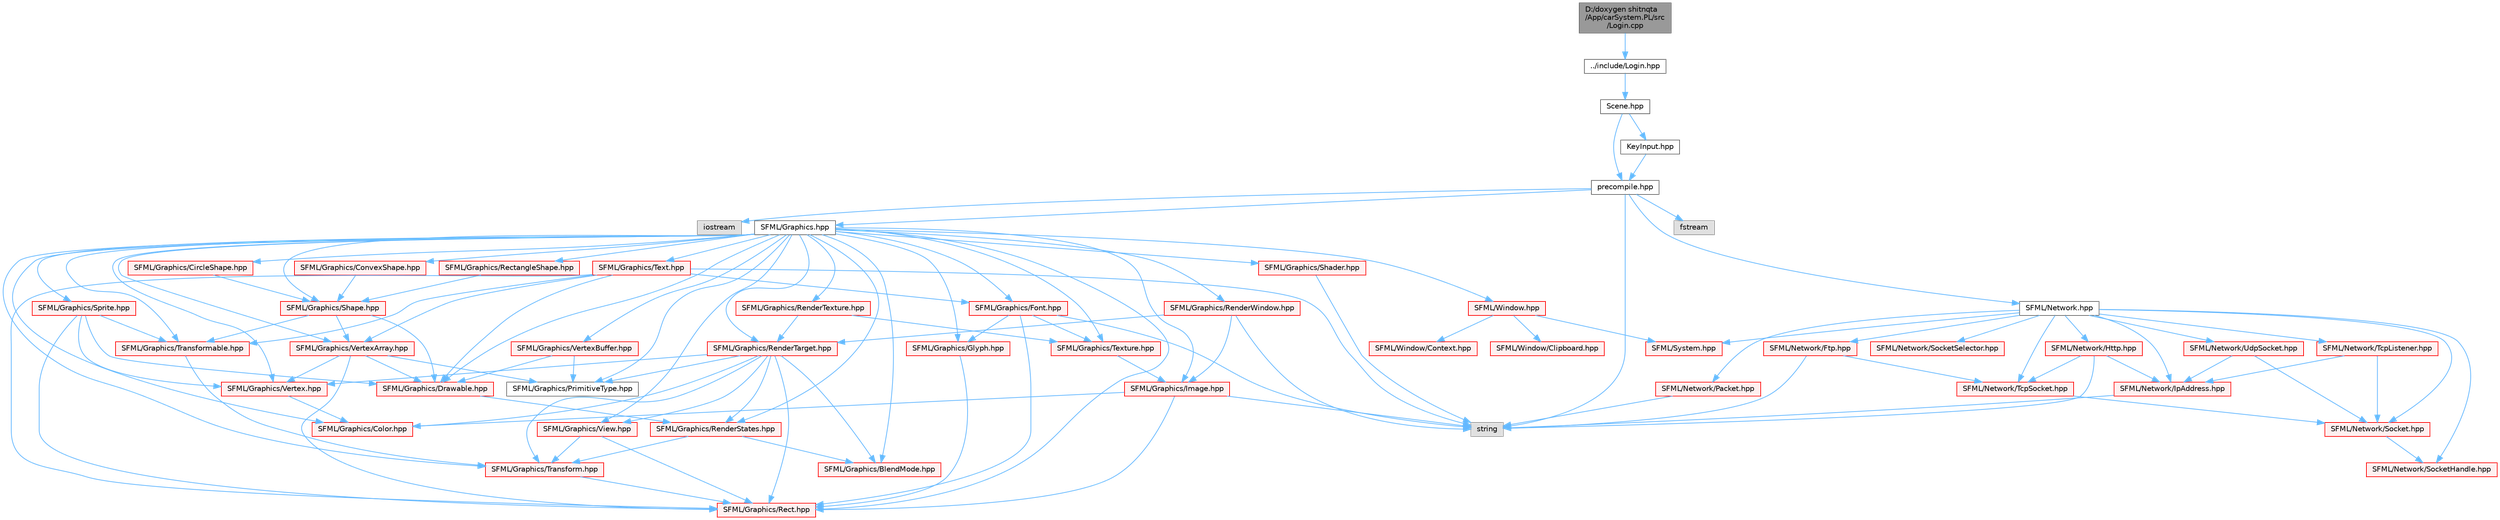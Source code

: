 digraph "D:/doxygen shitnqta/App/carSystem.PL/src/Login.cpp"
{
 // INTERACTIVE_SVG=YES
 // LATEX_PDF_SIZE
  bgcolor="transparent";
  edge [fontname=Helvetica,fontsize=10,labelfontname=Helvetica,labelfontsize=10];
  node [fontname=Helvetica,fontsize=10,shape=box,height=0.2,width=0.4];
  Node1 [id="Node000001",label="D:/doxygen shitnqta\l/App/carSystem.PL/src\l/Login.cpp",height=0.2,width=0.4,color="gray40", fillcolor="grey60", style="filled", fontcolor="black",tooltip=" "];
  Node1 -> Node2 [id="edge1_Node000001_Node000002",color="steelblue1",style="solid",tooltip=" "];
  Node2 [id="Node000002",label="../include/Login.hpp",height=0.2,width=0.4,color="grey40", fillcolor="white", style="filled",URL="$a00278.html",tooltip=" "];
  Node2 -> Node3 [id="edge2_Node000002_Node000003",color="steelblue1",style="solid",tooltip=" "];
  Node3 [id="Node000003",label="Scene.hpp",height=0.2,width=0.4,color="grey40", fillcolor="white", style="filled",URL="$a00302.html",tooltip=" "];
  Node3 -> Node4 [id="edge3_Node000003_Node000004",color="steelblue1",style="solid",tooltip=" "];
  Node4 [id="Node000004",label="precompile.hpp",height=0.2,width=0.4,color="grey40", fillcolor="white", style="filled",URL="$a02200.html",tooltip=" "];
  Node4 -> Node5 [id="edge4_Node000004_Node000005",color="steelblue1",style="solid",tooltip=" "];
  Node5 [id="Node000005",label="iostream",height=0.2,width=0.4,color="grey60", fillcolor="#E0E0E0", style="filled",tooltip=" "];
  Node4 -> Node6 [id="edge5_Node000004_Node000006",color="steelblue1",style="solid",tooltip=" "];
  Node6 [id="Node000006",label="SFML/Graphics.hpp",height=0.2,width=0.4,color="grey40", fillcolor="white", style="filled",URL="$a00452.html",tooltip=" "];
  Node6 -> Node7 [id="edge6_Node000006_Node000007",color="steelblue1",style="solid",tooltip=" "];
  Node7 [id="Node000007",label="SFML/Window.hpp",height=0.2,width=0.4,color="red", fillcolor="#FFF0F0", style="filled",URL="$a00605.html",tooltip=" "];
  Node7 -> Node8 [id="edge7_Node000007_Node000008",color="steelblue1",style="solid",tooltip=" "];
  Node8 [id="Node000008",label="SFML/System.hpp",height=0.2,width=0.4,color="red", fillcolor="#FFF0F0", style="filled",URL="$a00566.html",tooltip=" "];
  Node7 -> Node41 [id="edge8_Node000007_Node000041",color="steelblue1",style="solid",tooltip=" "];
  Node41 [id="Node000041",label="SFML/Window/Clipboard.hpp",height=0.2,width=0.4,color="red", fillcolor="#FFF0F0", style="filled",URL="$a00569.html",tooltip=" "];
  Node7 -> Node43 [id="edge9_Node000007_Node000043",color="steelblue1",style="solid",tooltip=" "];
  Node43 [id="Node000043",label="SFML/Window/Context.hpp",height=0.2,width=0.4,color="red", fillcolor="#FFF0F0", style="filled",URL="$a00572.html",tooltip=" "];
  Node6 -> Node58 [id="edge10_Node000006_Node000058",color="steelblue1",style="solid",tooltip=" "];
  Node58 [id="Node000058",label="SFML/Graphics/BlendMode.hpp",height=0.2,width=0.4,color="red", fillcolor="#FFF0F0", style="filled",URL="$a00365.html",tooltip=" "];
  Node6 -> Node60 [id="edge11_Node000006_Node000060",color="steelblue1",style="solid",tooltip=" "];
  Node60 [id="Node000060",label="SFML/Graphics/CircleShape.hpp",height=0.2,width=0.4,color="red", fillcolor="#FFF0F0", style="filled",URL="$a00368.html",tooltip=" "];
  Node60 -> Node61 [id="edge12_Node000060_Node000061",color="steelblue1",style="solid",tooltip=" "];
  Node61 [id="Node000061",label="SFML/Graphics/Shape.hpp",height=0.2,width=0.4,color="red", fillcolor="#FFF0F0", style="filled",URL="$a00422.html",tooltip=" "];
  Node61 -> Node62 [id="edge13_Node000061_Node000062",color="steelblue1",style="solid",tooltip=" "];
  Node62 [id="Node000062",label="SFML/Graphics/Drawable.hpp",height=0.2,width=0.4,color="red", fillcolor="#FFF0F0", style="filled",URL="$a00377.html",tooltip=" "];
  Node62 -> Node63 [id="edge14_Node000062_Node000063",color="steelblue1",style="solid",tooltip=" "];
  Node63 [id="Node000063",label="SFML/Graphics/RenderStates.hpp",height=0.2,width=0.4,color="red", fillcolor="#FFF0F0", style="filled",URL="$a00407.html",tooltip=" "];
  Node63 -> Node58 [id="edge15_Node000063_Node000058",color="steelblue1",style="solid",tooltip=" "];
  Node63 -> Node64 [id="edge16_Node000063_Node000064",color="steelblue1",style="solid",tooltip=" "];
  Node64 [id="Node000064",label="SFML/Graphics/Transform.hpp",height=0.2,width=0.4,color="red", fillcolor="#FFF0F0", style="filled",URL="$a00434.html",tooltip=" "];
  Node64 -> Node65 [id="edge17_Node000064_Node000065",color="steelblue1",style="solid",tooltip=" "];
  Node65 [id="Node000065",label="SFML/Graphics/Rect.hpp",height=0.2,width=0.4,color="red", fillcolor="#FFF0F0", style="filled",URL="$a00398.html",tooltip=" "];
  Node61 -> Node67 [id="edge18_Node000061_Node000067",color="steelblue1",style="solid",tooltip=" "];
  Node67 [id="Node000067",label="SFML/Graphics/Transformable.hpp",height=0.2,width=0.4,color="red", fillcolor="#FFF0F0", style="filled",URL="$a00437.html",tooltip=" "];
  Node67 -> Node64 [id="edge19_Node000067_Node000064",color="steelblue1",style="solid",tooltip=" "];
  Node61 -> Node68 [id="edge20_Node000061_Node000068",color="steelblue1",style="solid",tooltip=" "];
  Node68 [id="Node000068",label="SFML/Graphics/VertexArray.hpp",height=0.2,width=0.4,color="red", fillcolor="#FFF0F0", style="filled",URL="$a00443.html",tooltip=" "];
  Node68 -> Node69 [id="edge21_Node000068_Node000069",color="steelblue1",style="solid",tooltip=" "];
  Node69 [id="Node000069",label="SFML/Graphics/Vertex.hpp",height=0.2,width=0.4,color="red", fillcolor="#FFF0F0", style="filled",URL="$a00440.html",tooltip=" "];
  Node69 -> Node70 [id="edge22_Node000069_Node000070",color="steelblue1",style="solid",tooltip=" "];
  Node70 [id="Node000070",label="SFML/Graphics/Color.hpp",height=0.2,width=0.4,color="red", fillcolor="#FFF0F0", style="filled",URL="$a00371.html",tooltip=" "];
  Node68 -> Node71 [id="edge23_Node000068_Node000071",color="steelblue1",style="solid",tooltip=" "];
  Node71 [id="Node000071",label="SFML/Graphics/PrimitiveType.hpp",height=0.2,width=0.4,color="grey40", fillcolor="white", style="filled",URL="$a00395.html",tooltip=" "];
  Node68 -> Node65 [id="edge24_Node000068_Node000065",color="steelblue1",style="solid",tooltip=" "];
  Node68 -> Node62 [id="edge25_Node000068_Node000062",color="steelblue1",style="solid",tooltip=" "];
  Node6 -> Node70 [id="edge26_Node000006_Node000070",color="steelblue1",style="solid",tooltip=" "];
  Node6 -> Node72 [id="edge27_Node000006_Node000072",color="steelblue1",style="solid",tooltip=" "];
  Node72 [id="Node000072",label="SFML/Graphics/ConvexShape.hpp",height=0.2,width=0.4,color="red", fillcolor="#FFF0F0", style="filled",URL="$a00374.html",tooltip=" "];
  Node72 -> Node61 [id="edge28_Node000072_Node000061",color="steelblue1",style="solid",tooltip=" "];
  Node6 -> Node62 [id="edge29_Node000006_Node000062",color="steelblue1",style="solid",tooltip=" "];
  Node6 -> Node73 [id="edge30_Node000006_Node000073",color="steelblue1",style="solid",tooltip=" "];
  Node73 [id="Node000073",label="SFML/Graphics/Font.hpp",height=0.2,width=0.4,color="red", fillcolor="#FFF0F0", style="filled",URL="$a00380.html",tooltip=" "];
  Node73 -> Node74 [id="edge31_Node000073_Node000074",color="steelblue1",style="solid",tooltip=" "];
  Node74 [id="Node000074",label="SFML/Graphics/Glyph.hpp",height=0.2,width=0.4,color="red", fillcolor="#FFF0F0", style="filled",URL="$a00389.html",tooltip=" "];
  Node74 -> Node65 [id="edge32_Node000074_Node000065",color="steelblue1",style="solid",tooltip=" "];
  Node73 -> Node75 [id="edge33_Node000073_Node000075",color="steelblue1",style="solid",tooltip=" "];
  Node75 [id="Node000075",label="SFML/Graphics/Texture.hpp",height=0.2,width=0.4,color="red", fillcolor="#FFF0F0", style="filled",URL="$a00431.html",tooltip=" "];
  Node75 -> Node76 [id="edge34_Node000075_Node000076",color="steelblue1",style="solid",tooltip=" "];
  Node76 [id="Node000076",label="SFML/Graphics/Image.hpp",height=0.2,width=0.4,color="red", fillcolor="#FFF0F0", style="filled",URL="$a00392.html",tooltip=" "];
  Node76 -> Node70 [id="edge35_Node000076_Node000070",color="steelblue1",style="solid",tooltip=" "];
  Node76 -> Node65 [id="edge36_Node000076_Node000065",color="steelblue1",style="solid",tooltip=" "];
  Node76 -> Node19 [id="edge37_Node000076_Node000019",color="steelblue1",style="solid",tooltip=" "];
  Node19 [id="Node000019",label="string",height=0.2,width=0.4,color="grey60", fillcolor="#E0E0E0", style="filled",tooltip=" "];
  Node73 -> Node65 [id="edge38_Node000073_Node000065",color="steelblue1",style="solid",tooltip=" "];
  Node73 -> Node19 [id="edge39_Node000073_Node000019",color="steelblue1",style="solid",tooltip=" "];
  Node6 -> Node74 [id="edge40_Node000006_Node000074",color="steelblue1",style="solid",tooltip=" "];
  Node6 -> Node76 [id="edge41_Node000006_Node000076",color="steelblue1",style="solid",tooltip=" "];
  Node6 -> Node71 [id="edge42_Node000006_Node000071",color="steelblue1",style="solid",tooltip=" "];
  Node6 -> Node65 [id="edge43_Node000006_Node000065",color="steelblue1",style="solid",tooltip=" "];
  Node6 -> Node78 [id="edge44_Node000006_Node000078",color="steelblue1",style="solid",tooltip=" "];
  Node78 [id="Node000078",label="SFML/Graphics/RectangleShape.hpp",height=0.2,width=0.4,color="red", fillcolor="#FFF0F0", style="filled",URL="$a00404.html",tooltip=" "];
  Node78 -> Node61 [id="edge45_Node000078_Node000061",color="steelblue1",style="solid",tooltip=" "];
  Node6 -> Node63 [id="edge46_Node000006_Node000063",color="steelblue1",style="solid",tooltip=" "];
  Node6 -> Node79 [id="edge47_Node000006_Node000079",color="steelblue1",style="solid",tooltip=" "];
  Node79 [id="Node000079",label="SFML/Graphics/RenderTarget.hpp",height=0.2,width=0.4,color="red", fillcolor="#FFF0F0", style="filled",URL="$a00410.html",tooltip=" "];
  Node79 -> Node70 [id="edge48_Node000079_Node000070",color="steelblue1",style="solid",tooltip=" "];
  Node79 -> Node65 [id="edge49_Node000079_Node000065",color="steelblue1",style="solid",tooltip=" "];
  Node79 -> Node80 [id="edge50_Node000079_Node000080",color="steelblue1",style="solid",tooltip=" "];
  Node80 [id="Node000080",label="SFML/Graphics/View.hpp",height=0.2,width=0.4,color="red", fillcolor="#FFF0F0", style="filled",URL="$a00449.html",tooltip=" "];
  Node80 -> Node65 [id="edge51_Node000080_Node000065",color="steelblue1",style="solid",tooltip=" "];
  Node80 -> Node64 [id="edge52_Node000080_Node000064",color="steelblue1",style="solid",tooltip=" "];
  Node79 -> Node64 [id="edge53_Node000079_Node000064",color="steelblue1",style="solid",tooltip=" "];
  Node79 -> Node58 [id="edge54_Node000079_Node000058",color="steelblue1",style="solid",tooltip=" "];
  Node79 -> Node63 [id="edge55_Node000079_Node000063",color="steelblue1",style="solid",tooltip=" "];
  Node79 -> Node71 [id="edge56_Node000079_Node000071",color="steelblue1",style="solid",tooltip=" "];
  Node79 -> Node69 [id="edge57_Node000079_Node000069",color="steelblue1",style="solid",tooltip=" "];
  Node6 -> Node81 [id="edge58_Node000006_Node000081",color="steelblue1",style="solid",tooltip=" "];
  Node81 [id="Node000081",label="SFML/Graphics/RenderTexture.hpp",height=0.2,width=0.4,color="red", fillcolor="#FFF0F0", style="filled",URL="$a00413.html",tooltip=" "];
  Node81 -> Node75 [id="edge59_Node000081_Node000075",color="steelblue1",style="solid",tooltip=" "];
  Node81 -> Node79 [id="edge60_Node000081_Node000079",color="steelblue1",style="solid",tooltip=" "];
  Node6 -> Node82 [id="edge61_Node000006_Node000082",color="steelblue1",style="solid",tooltip=" "];
  Node82 [id="Node000082",label="SFML/Graphics/RenderWindow.hpp",height=0.2,width=0.4,color="red", fillcolor="#FFF0F0", style="filled",URL="$a00416.html",tooltip=" "];
  Node82 -> Node79 [id="edge62_Node000082_Node000079",color="steelblue1",style="solid",tooltip=" "];
  Node82 -> Node76 [id="edge63_Node000082_Node000076",color="steelblue1",style="solid",tooltip=" "];
  Node82 -> Node19 [id="edge64_Node000082_Node000019",color="steelblue1",style="solid",tooltip=" "];
  Node6 -> Node83 [id="edge65_Node000006_Node000083",color="steelblue1",style="solid",tooltip=" "];
  Node83 [id="Node000083",label="SFML/Graphics/Shader.hpp",height=0.2,width=0.4,color="red", fillcolor="#FFF0F0", style="filled",URL="$a00419.html",tooltip=" "];
  Node83 -> Node19 [id="edge66_Node000083_Node000019",color="steelblue1",style="solid",tooltip=" "];
  Node6 -> Node61 [id="edge67_Node000006_Node000061",color="steelblue1",style="solid",tooltip=" "];
  Node6 -> Node86 [id="edge68_Node000006_Node000086",color="steelblue1",style="solid",tooltip=" "];
  Node86 [id="Node000086",label="SFML/Graphics/Sprite.hpp",height=0.2,width=0.4,color="red", fillcolor="#FFF0F0", style="filled",URL="$a00425.html",tooltip=" "];
  Node86 -> Node62 [id="edge69_Node000086_Node000062",color="steelblue1",style="solid",tooltip=" "];
  Node86 -> Node67 [id="edge70_Node000086_Node000067",color="steelblue1",style="solid",tooltip=" "];
  Node86 -> Node69 [id="edge71_Node000086_Node000069",color="steelblue1",style="solid",tooltip=" "];
  Node86 -> Node65 [id="edge72_Node000086_Node000065",color="steelblue1",style="solid",tooltip=" "];
  Node6 -> Node87 [id="edge73_Node000006_Node000087",color="steelblue1",style="solid",tooltip=" "];
  Node87 [id="Node000087",label="SFML/Graphics/Text.hpp",height=0.2,width=0.4,color="red", fillcolor="#FFF0F0", style="filled",URL="$a00428.html",tooltip=" "];
  Node87 -> Node62 [id="edge74_Node000087_Node000062",color="steelblue1",style="solid",tooltip=" "];
  Node87 -> Node67 [id="edge75_Node000087_Node000067",color="steelblue1",style="solid",tooltip=" "];
  Node87 -> Node73 [id="edge76_Node000087_Node000073",color="steelblue1",style="solid",tooltip=" "];
  Node87 -> Node65 [id="edge77_Node000087_Node000065",color="steelblue1",style="solid",tooltip=" "];
  Node87 -> Node68 [id="edge78_Node000087_Node000068",color="steelblue1",style="solid",tooltip=" "];
  Node87 -> Node19 [id="edge79_Node000087_Node000019",color="steelblue1",style="solid",tooltip=" "];
  Node6 -> Node75 [id="edge80_Node000006_Node000075",color="steelblue1",style="solid",tooltip=" "];
  Node6 -> Node64 [id="edge81_Node000006_Node000064",color="steelblue1",style="solid",tooltip=" "];
  Node6 -> Node67 [id="edge82_Node000006_Node000067",color="steelblue1",style="solid",tooltip=" "];
  Node6 -> Node69 [id="edge83_Node000006_Node000069",color="steelblue1",style="solid",tooltip=" "];
  Node6 -> Node68 [id="edge84_Node000006_Node000068",color="steelblue1",style="solid",tooltip=" "];
  Node6 -> Node88 [id="edge85_Node000006_Node000088",color="steelblue1",style="solid",tooltip=" "];
  Node88 [id="Node000088",label="SFML/Graphics/VertexBuffer.hpp",height=0.2,width=0.4,color="red", fillcolor="#FFF0F0", style="filled",URL="$a00446.html",tooltip=" "];
  Node88 -> Node71 [id="edge86_Node000088_Node000071",color="steelblue1",style="solid",tooltip=" "];
  Node88 -> Node62 [id="edge87_Node000088_Node000062",color="steelblue1",style="solid",tooltip=" "];
  Node6 -> Node80 [id="edge88_Node000006_Node000080",color="steelblue1",style="solid",tooltip=" "];
  Node4 -> Node19 [id="edge89_Node000004_Node000019",color="steelblue1",style="solid",tooltip=" "];
  Node4 -> Node89 [id="edge90_Node000004_Node000089",color="steelblue1",style="solid",tooltip=" "];
  Node89 [id="Node000089",label="SFML/Network.hpp",height=0.2,width=0.4,color="grey40", fillcolor="white", style="filled",URL="$a00488.html",tooltip=" "];
  Node89 -> Node8 [id="edge91_Node000089_Node000008",color="steelblue1",style="solid",tooltip=" "];
  Node89 -> Node90 [id="edge92_Node000089_Node000090",color="steelblue1",style="solid",tooltip=" "];
  Node90 [id="Node000090",label="SFML/Network/Ftp.hpp",height=0.2,width=0.4,color="red", fillcolor="#FFF0F0", style="filled",URL="$a00458.html",tooltip=" "];
  Node90 -> Node92 [id="edge93_Node000090_Node000092",color="steelblue1",style="solid",tooltip=" "];
  Node92 [id="Node000092",label="SFML/Network/TcpSocket.hpp",height=0.2,width=0.4,color="red", fillcolor="#FFF0F0", style="filled",URL="$a00482.html",tooltip=" "];
  Node92 -> Node93 [id="edge94_Node000092_Node000093",color="steelblue1",style="solid",tooltip=" "];
  Node93 [id="Node000093",label="SFML/Network/Socket.hpp",height=0.2,width=0.4,color="red", fillcolor="#FFF0F0", style="filled",URL="$a00470.html",tooltip=" "];
  Node93 -> Node94 [id="edge95_Node000093_Node000094",color="steelblue1",style="solid",tooltip=" "];
  Node94 [id="Node000094",label="SFML/Network/SocketHandle.hpp",height=0.2,width=0.4,color="red", fillcolor="#FFF0F0", style="filled",URL="$a00473.html",tooltip=" "];
  Node90 -> Node19 [id="edge96_Node000090_Node000019",color="steelblue1",style="solid",tooltip=" "];
  Node89 -> Node95 [id="edge97_Node000089_Node000095",color="steelblue1",style="solid",tooltip=" "];
  Node95 [id="Node000095",label="SFML/Network/Http.hpp",height=0.2,width=0.4,color="red", fillcolor="#FFF0F0", style="filled",URL="$a00461.html",tooltip=" "];
  Node95 -> Node96 [id="edge98_Node000095_Node000096",color="steelblue1",style="solid",tooltip=" "];
  Node96 [id="Node000096",label="SFML/Network/IpAddress.hpp",height=0.2,width=0.4,color="red", fillcolor="#FFF0F0", style="filled",URL="$a00464.html",tooltip=" "];
  Node96 -> Node19 [id="edge99_Node000096_Node000019",color="steelblue1",style="solid",tooltip=" "];
  Node95 -> Node92 [id="edge100_Node000095_Node000092",color="steelblue1",style="solid",tooltip=" "];
  Node95 -> Node19 [id="edge101_Node000095_Node000019",color="steelblue1",style="solid",tooltip=" "];
  Node89 -> Node96 [id="edge102_Node000089_Node000096",color="steelblue1",style="solid",tooltip=" "];
  Node89 -> Node98 [id="edge103_Node000089_Node000098",color="steelblue1",style="solid",tooltip=" "];
  Node98 [id="Node000098",label="SFML/Network/Packet.hpp",height=0.2,width=0.4,color="red", fillcolor="#FFF0F0", style="filled",URL="$a00467.html",tooltip=" "];
  Node98 -> Node19 [id="edge104_Node000098_Node000019",color="steelblue1",style="solid",tooltip=" "];
  Node89 -> Node93 [id="edge105_Node000089_Node000093",color="steelblue1",style="solid",tooltip=" "];
  Node89 -> Node94 [id="edge106_Node000089_Node000094",color="steelblue1",style="solid",tooltip=" "];
  Node89 -> Node99 [id="edge107_Node000089_Node000099",color="steelblue1",style="solid",tooltip=" "];
  Node99 [id="Node000099",label="SFML/Network/SocketSelector.hpp",height=0.2,width=0.4,color="red", fillcolor="#FFF0F0", style="filled",URL="$a00476.html",tooltip=" "];
  Node89 -> Node100 [id="edge108_Node000089_Node000100",color="steelblue1",style="solid",tooltip=" "];
  Node100 [id="Node000100",label="SFML/Network/TcpListener.hpp",height=0.2,width=0.4,color="red", fillcolor="#FFF0F0", style="filled",URL="$a00479.html",tooltip=" "];
  Node100 -> Node93 [id="edge109_Node000100_Node000093",color="steelblue1",style="solid",tooltip=" "];
  Node100 -> Node96 [id="edge110_Node000100_Node000096",color="steelblue1",style="solid",tooltip=" "];
  Node89 -> Node92 [id="edge111_Node000089_Node000092",color="steelblue1",style="solid",tooltip=" "];
  Node89 -> Node101 [id="edge112_Node000089_Node000101",color="steelblue1",style="solid",tooltip=" "];
  Node101 [id="Node000101",label="SFML/Network/UdpSocket.hpp",height=0.2,width=0.4,color="red", fillcolor="#FFF0F0", style="filled",URL="$a00485.html",tooltip=" "];
  Node101 -> Node93 [id="edge113_Node000101_Node000093",color="steelblue1",style="solid",tooltip=" "];
  Node101 -> Node96 [id="edge114_Node000101_Node000096",color="steelblue1",style="solid",tooltip=" "];
  Node4 -> Node102 [id="edge115_Node000004_Node000102",color="steelblue1",style="solid",tooltip=" "];
  Node102 [id="Node000102",label="fstream",height=0.2,width=0.4,color="grey60", fillcolor="#E0E0E0", style="filled",tooltip=" "];
  Node3 -> Node103 [id="edge116_Node000003_Node000103",color="steelblue1",style="solid",tooltip=" "];
  Node103 [id="Node000103",label="KeyInput.hpp",height=0.2,width=0.4,color="grey40", fillcolor="white", style="filled",URL="$a00275.html",tooltip=" "];
  Node103 -> Node4 [id="edge117_Node000103_Node000004",color="steelblue1",style="solid",tooltip=" "];
}
